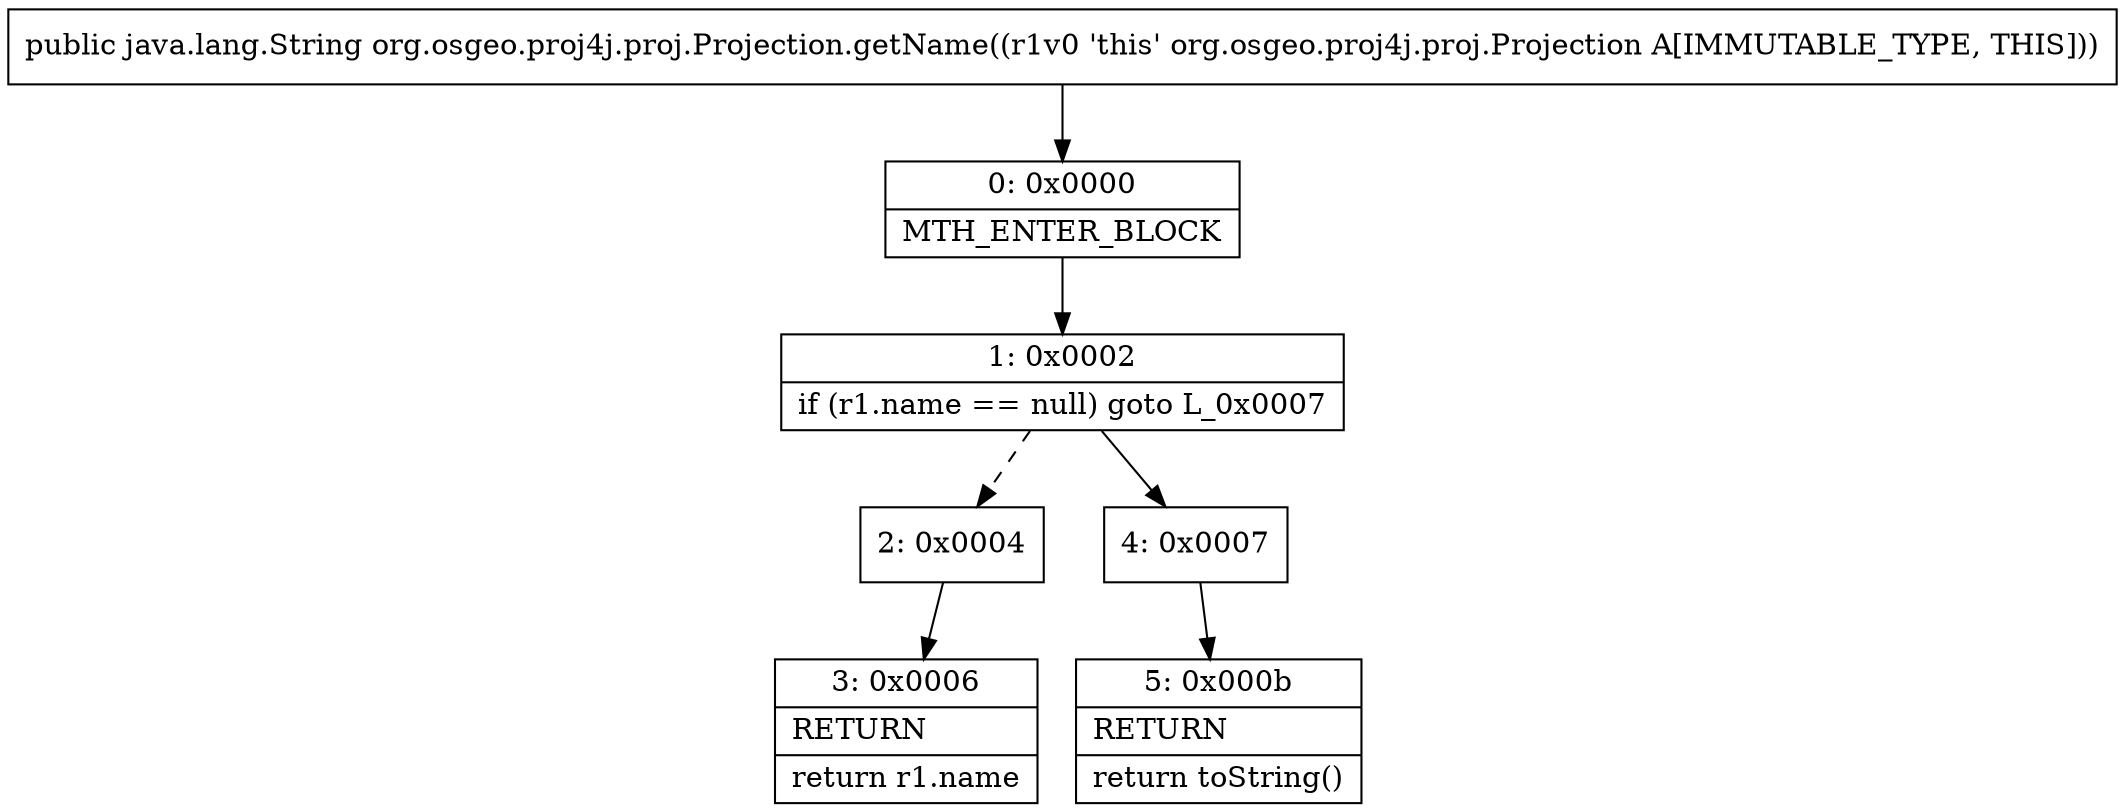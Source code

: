 digraph "CFG fororg.osgeo.proj4j.proj.Projection.getName()Ljava\/lang\/String;" {
Node_0 [shape=record,label="{0\:\ 0x0000|MTH_ENTER_BLOCK\l}"];
Node_1 [shape=record,label="{1\:\ 0x0002|if (r1.name == null) goto L_0x0007\l}"];
Node_2 [shape=record,label="{2\:\ 0x0004}"];
Node_3 [shape=record,label="{3\:\ 0x0006|RETURN\l|return r1.name\l}"];
Node_4 [shape=record,label="{4\:\ 0x0007}"];
Node_5 [shape=record,label="{5\:\ 0x000b|RETURN\l|return toString()\l}"];
MethodNode[shape=record,label="{public java.lang.String org.osgeo.proj4j.proj.Projection.getName((r1v0 'this' org.osgeo.proj4j.proj.Projection A[IMMUTABLE_TYPE, THIS])) }"];
MethodNode -> Node_0;
Node_0 -> Node_1;
Node_1 -> Node_2[style=dashed];
Node_1 -> Node_4;
Node_2 -> Node_3;
Node_4 -> Node_5;
}

